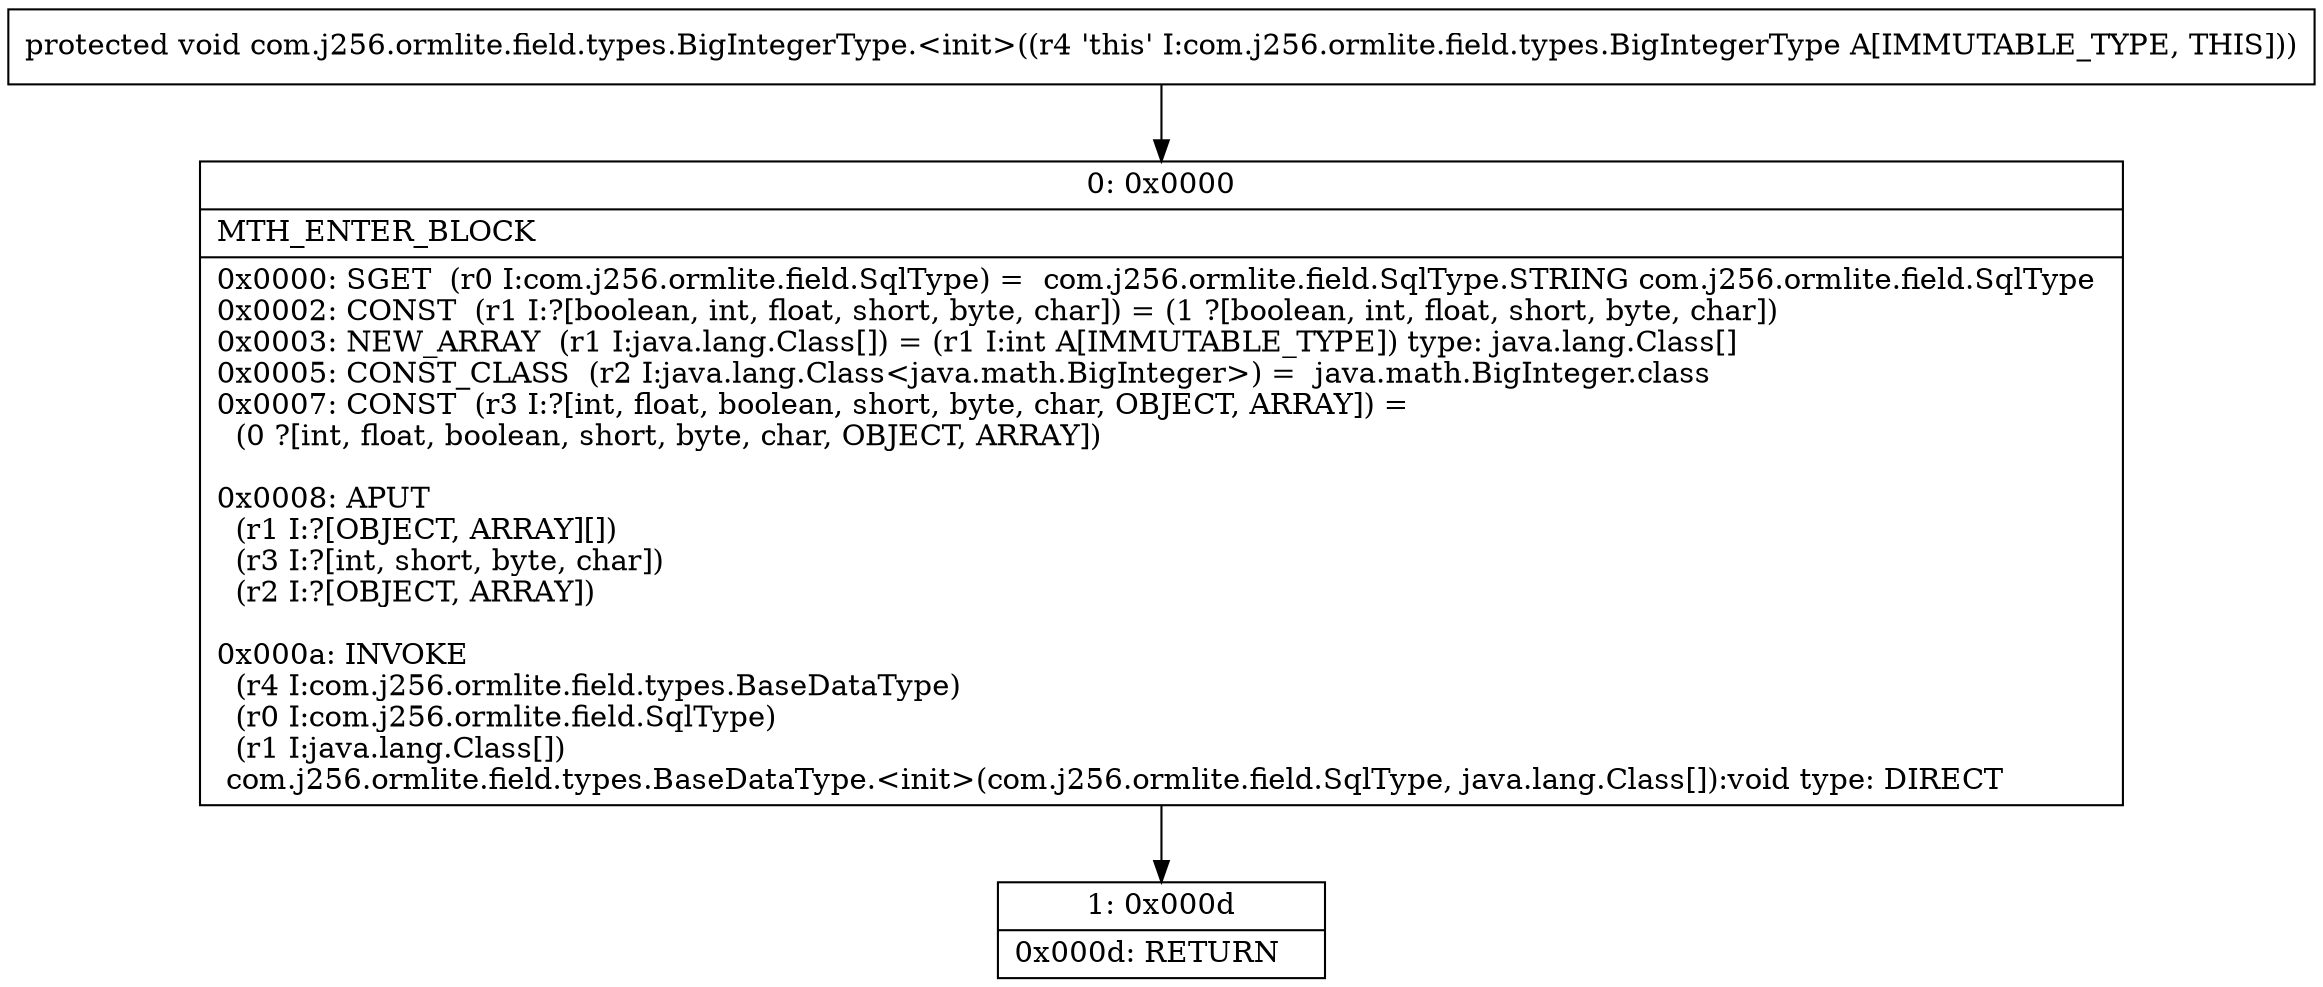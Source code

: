 digraph "CFG forcom.j256.ormlite.field.types.BigIntegerType.\<init\>()V" {
Node_0 [shape=record,label="{0\:\ 0x0000|MTH_ENTER_BLOCK\l|0x0000: SGET  (r0 I:com.j256.ormlite.field.SqlType) =  com.j256.ormlite.field.SqlType.STRING com.j256.ormlite.field.SqlType \l0x0002: CONST  (r1 I:?[boolean, int, float, short, byte, char]) = (1 ?[boolean, int, float, short, byte, char]) \l0x0003: NEW_ARRAY  (r1 I:java.lang.Class[]) = (r1 I:int A[IMMUTABLE_TYPE]) type: java.lang.Class[] \l0x0005: CONST_CLASS  (r2 I:java.lang.Class\<java.math.BigInteger\>) =  java.math.BigInteger.class \l0x0007: CONST  (r3 I:?[int, float, boolean, short, byte, char, OBJECT, ARRAY]) = \l  (0 ?[int, float, boolean, short, byte, char, OBJECT, ARRAY])\l \l0x0008: APUT  \l  (r1 I:?[OBJECT, ARRAY][])\l  (r3 I:?[int, short, byte, char])\l  (r2 I:?[OBJECT, ARRAY])\l \l0x000a: INVOKE  \l  (r4 I:com.j256.ormlite.field.types.BaseDataType)\l  (r0 I:com.j256.ormlite.field.SqlType)\l  (r1 I:java.lang.Class[])\l com.j256.ormlite.field.types.BaseDataType.\<init\>(com.j256.ormlite.field.SqlType, java.lang.Class[]):void type: DIRECT \l}"];
Node_1 [shape=record,label="{1\:\ 0x000d|0x000d: RETURN   \l}"];
MethodNode[shape=record,label="{protected void com.j256.ormlite.field.types.BigIntegerType.\<init\>((r4 'this' I:com.j256.ormlite.field.types.BigIntegerType A[IMMUTABLE_TYPE, THIS])) }"];
MethodNode -> Node_0;
Node_0 -> Node_1;
}

